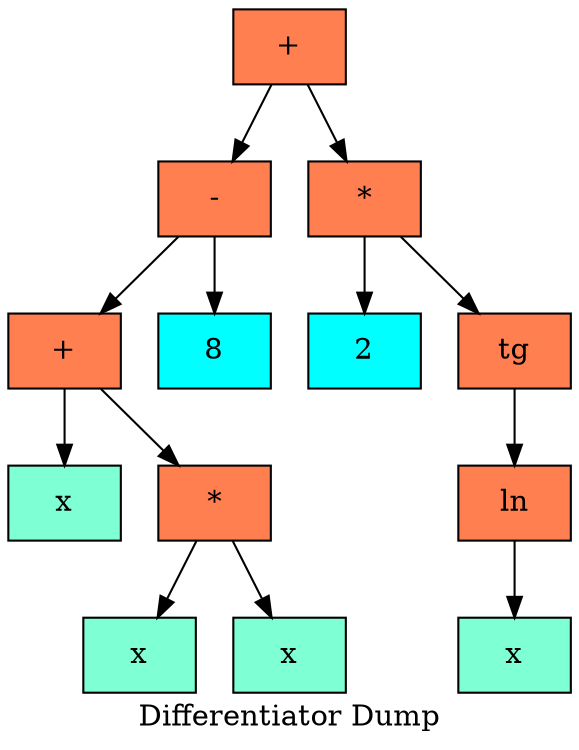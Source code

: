   digraph tree  {
  node[   shape     = "Mrecord",  style     = "filled",  fillcolor = "aqua",  fontcolor = "#000000",  margin    = "0.075"];
  rankdir   = "TB";

  label     = "Differentiator Dump";
"node0" [shape = "record", label = "{+}", fillcolor = "coral"]
"node1" [shape = "record", label = "{-}", fillcolor = "coral"]
"node2" [shape = "record", label = "{+}", fillcolor = "coral"]
"node3" [shape = "record", label = "{x}", fillcolor = "aquamarine"]
"node2" -> "node3"
"node4" [shape = "record", label = "{*}", fillcolor = "coral"]
"node5" [shape = "record", label = "{x}", fillcolor = "aquamarine"]
"node4" -> "node5"
"node6" [shape = "record", label = "{x}", fillcolor = "aquamarine"]
"node4" -> "node6"
"node2" -> "node4"
"node1" -> "node2"
"node7" [shape = "record", label = "{8}", fillcolor = "aqua"]
"node1" -> "node7"
"node0" -> "node1"
"node8" [shape = "record", label = "{*}", fillcolor = "coral"]
"node9" [shape = "record", label = "{2}", fillcolor = "aqua"]
"node8" -> "node9"
"node10" [shape = "record", label = "{tg}", fillcolor = "coral"]
"node11" [shape = "record", label = "{ln}", fillcolor = "coral"]
"node12" [shape = "record", label = "{x}", fillcolor = "aquamarine"]
"node11" -> "node12"
"node10" -> "node11"
"node8" -> "node10"
"node0" -> "node8"
  }